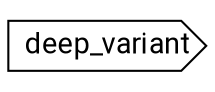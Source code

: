 // DeepVariant
digraph {
	compound=true rankdir=LR
	node [fontname=Roboto]
	edge [color="#00000080"]
	"call-deep_variant" [label=deep_variant shape=cds]
}
